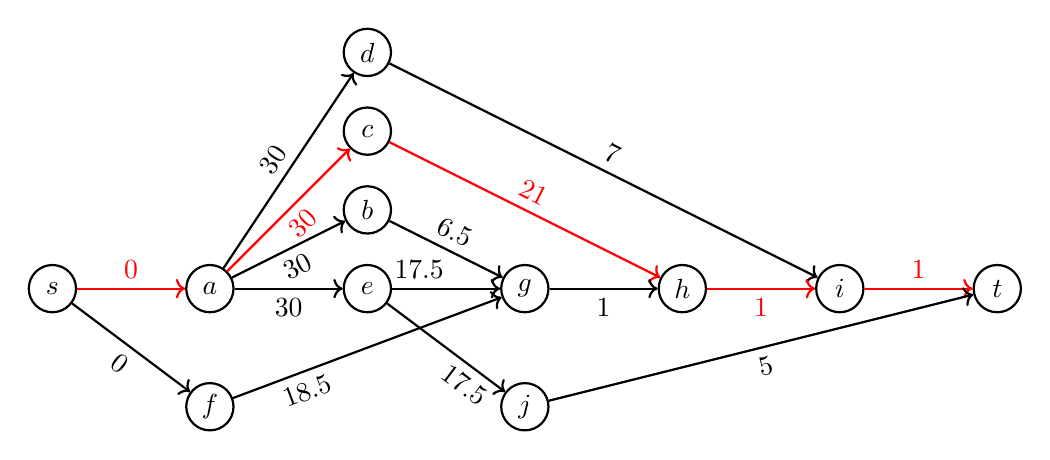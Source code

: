 \begin{tikzpicture}[style=thick,scale=1]
\tikzstyle{every node}=[]
\tikzstyle{vertex}=[draw, circle, fill=white, inner sep=0pt, minimum size=6mm]

\node[vertex] (S) at (-6,-1) {$s$};
\node[vertex] (A) at (-4,-1) {$a$};
\node[vertex] (B) at (-2, 0) {$b$};
\node[vertex] (C) at (-2, 1) {$c$};
\node[vertex] (D) at (-2, 2) {$d$};
\node[vertex] (E) at (-2,-1) {$e$};
\node[vertex] (F) at (-4,-2.5) {$f$};
\node[vertex] (G) at ( 0,-1) {$g$};
\node[vertex] (H) at ( 2,-1) {$h$};
\node[vertex] (I) at ( 4,-1) {$i$};
\node[vertex] (J) at ( 0,-2.5) {$j$};
\node[vertex] (T) at ( 6,-1) {$t$};

\draw[->,red] (S) -- (A) node[midway, above] {$0$};
\draw[->] (S) -- (F) node[midway, below, sloped] {$0$};
\draw[->] (A) -- (B) node[midway, below, sloped] {$30$};
\draw[->,red] (A) -- (C) node[midway, below, sloped] {$30$};
\draw[->] (A) -- (D) node[midway, above, sloped] {$30$};
\draw[->] (A) -- (E) node[midway, below] {$30$};
\draw[->] (B) -- (G) node[midway, above, sloped] {$6.5$};
\draw[->,red] (C) -- (H) node[midway, above, sloped] {$21$};
\draw[->] (D) -- (I) node[midway, above, sloped] {$7$};
\draw[->] (E) -- (G) node[near start, above] {$17.5$};
\draw[->] (E) -- (J) node[near end, below, sloped] {$17.5$};
\draw[->] (F) -- (G) node[near start, below, sloped] {$18.5$};
\draw[->] (G) -- (H) node[midway, below] {$1$};
\draw[->,red] (H) -- (I) node[midway, below] {$1$};
\draw[->,red] (I) -- (T) node[midway, above] {$1$};
\draw[->] (J) -- (T) node[midway, below, sloped] {$5$};
\end{tikzpicture}
